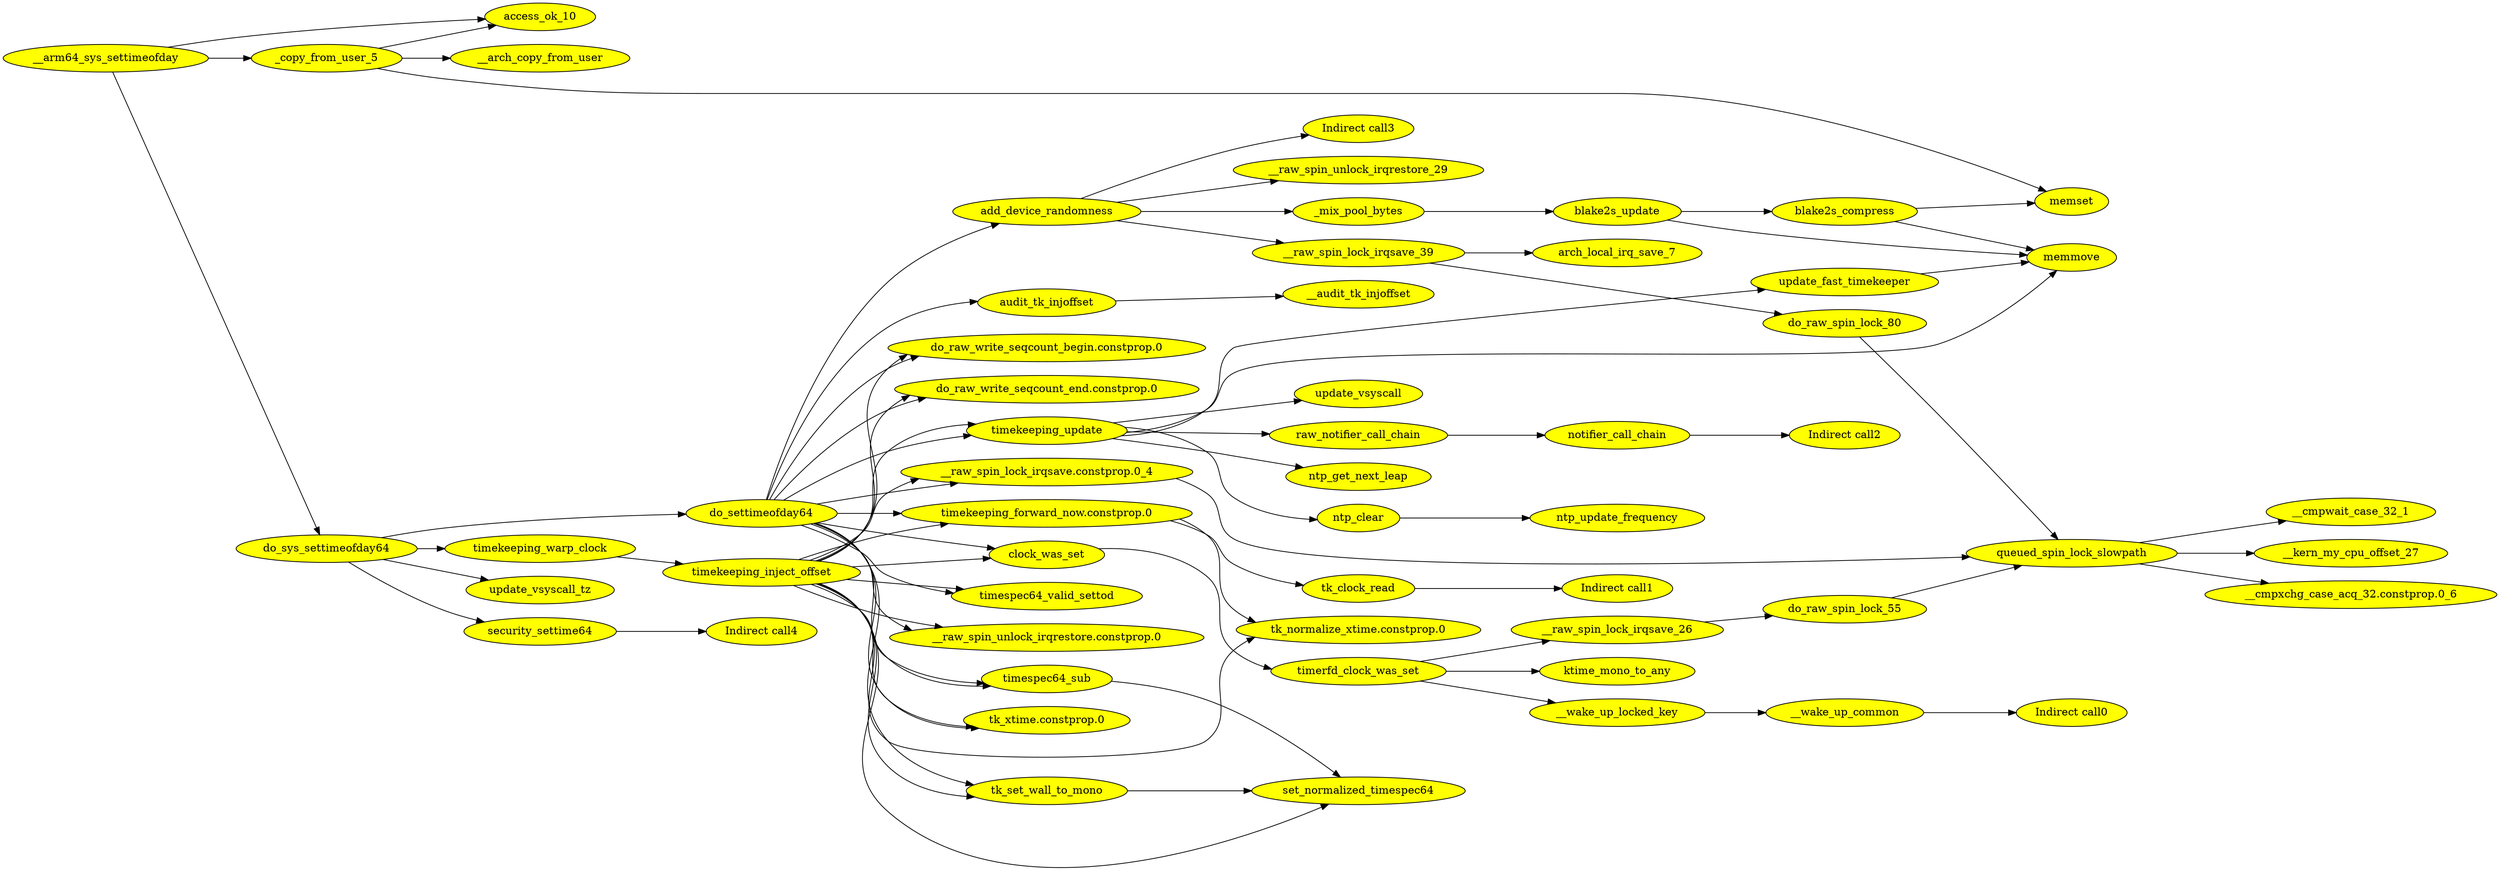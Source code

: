 digraph G {
rankdir=LR; node [style=filled fillcolor=yellow]
"__arm64_sys_settimeofday"->"access_ok_10" [ edgeid = "1"]; 
"__arm64_sys_settimeofday"->"_copy_from_user_5" [ edgeid = "2"]; 
"_copy_from_user_5"->"access_ok_10" [ edgeid = "3"]; 
"_copy_from_user_5"->"__arch_copy_from_user" [ edgeid = "4"]; 
"_copy_from_user_5"->"memset" [ edgeid = "5"]; 
"__arm64_sys_settimeofday"->"do_sys_settimeofday64" [ edgeid = "6"]; 
"do_sys_settimeofday64"->"do_settimeofday64" [ edgeid = "7"]; 
"do_settimeofday64"->"clock_was_set" [ edgeid = "8"]; 
"clock_was_set"->"timerfd_clock_was_set" [ edgeid = "9"]; 
"timerfd_clock_was_set"->"__wake_up_locked_key" [ edgeid = "10"]; 
"__wake_up_locked_key"->"__wake_up_common" [ edgeid = "11"]; 
"__wake_up_common"->"Indirect call0" [ edgeid = "12"]; 
"timerfd_clock_was_set"->"ktime_mono_to_any" [ edgeid = "13"]; 
"timerfd_clock_was_set"->"__raw_spin_lock_irqsave_26" [ edgeid = "14"]; 
"__raw_spin_lock_irqsave_26"->"do_raw_spin_lock_55" [ edgeid = "15"]; 
"do_raw_spin_lock_55"->"queued_spin_lock_slowpath" [ edgeid = "16"]; 
"queued_spin_lock_slowpath"->"__cmpwait_case_32_1" [ edgeid = "17"]; 
"queued_spin_lock_slowpath"->"__kern_my_cpu_offset_27" [ edgeid = "18"]; 
"queued_spin_lock_slowpath"->"__cmpxchg_case_acq_32.constprop.0_6" [ edgeid = "19"]; 
"do_settimeofday64"->"timespec64_valid_settod" [ edgeid = "20"]; 
"do_settimeofday64"->"timespec64_sub" [ edgeid = "21"]; 
"timespec64_sub"->"set_normalized_timespec64" [ edgeid = "22"]; 
"do_settimeofday64"->"audit_tk_injoffset" [ edgeid = "23"]; 
"audit_tk_injoffset"->"__audit_tk_injoffset" [ edgeid = "24"]; 
"do_settimeofday64"->"tk_xtime.constprop.0" [ edgeid = "25"]; 
"do_settimeofday64"->"timekeeping_forward_now.constprop.0" [ edgeid = "26"]; 
"timekeeping_forward_now.constprop.0"->"tk_clock_read" [ edgeid = "27"]; 
"tk_clock_read"->"Indirect call1" [ edgeid = "28"]; 
"timekeeping_forward_now.constprop.0"->"tk_normalize_xtime.constprop.0" [ edgeid = "29"]; 
"do_settimeofday64"->"do_raw_write_seqcount_end.constprop.0" [ edgeid = "30"]; 
"do_settimeofday64"->"do_raw_write_seqcount_begin.constprop.0" [ edgeid = "31"]; 
"do_settimeofday64"->"__raw_spin_unlock_irqrestore.constprop.0" [ edgeid = "32"]; 
"do_settimeofday64"->"__raw_spin_lock_irqsave.constprop.0_4" [ edgeid = "33"]; 
"__raw_spin_lock_irqsave.constprop.0_4"->"queued_spin_lock_slowpath" [ edgeid = "34"]; 
"do_settimeofday64"->"timekeeping_update" [ edgeid = "35"]; 
"timekeeping_update"->"raw_notifier_call_chain" [ edgeid = "36"]; 
"raw_notifier_call_chain"->"notifier_call_chain" [ edgeid = "37"]; 
"notifier_call_chain"->"Indirect call2" [ edgeid = "38"]; 
"timekeeping_update"->"update_fast_timekeeper" [ edgeid = "39"]; 
"update_fast_timekeeper"->"memmove" [ edgeid = "40"]; 
"timekeeping_update"->"ntp_clear" [ edgeid = "41"]; 
"ntp_clear"->"ntp_update_frequency" [ edgeid = "42"]; 
"timekeeping_update"->"ntp_get_next_leap" [ edgeid = "43"]; 
"timekeeping_update"->"update_vsyscall" [ edgeid = "44"]; 
"timekeeping_update"->"memmove" [ edgeid = "45"]; 
"do_settimeofday64"->"tk_set_wall_to_mono" [ edgeid = "46"]; 
"tk_set_wall_to_mono"->"set_normalized_timespec64" [ edgeid = "47"]; 
"do_settimeofday64"->"add_device_randomness" [ edgeid = "48"]; 
"add_device_randomness"->"Indirect call3" [ edgeid = "49"]; 
"add_device_randomness"->"__raw_spin_unlock_irqrestore_29" [ edgeid = "50"]; 
"add_device_randomness"->"_mix_pool_bytes" [ edgeid = "51"]; 
"_mix_pool_bytes"->"blake2s_update" [ edgeid = "52"]; 
"blake2s_update"->"blake2s_compress" [ edgeid = "53"]; 
"blake2s_compress"->"memmove" [ edgeid = "54"]; 
"blake2s_compress"->"memset" [ edgeid = "55"]; 
"blake2s_update"->"memmove" [ edgeid = "56"]; 
"add_device_randomness"->"__raw_spin_lock_irqsave_39" [ edgeid = "57"]; 
"__raw_spin_lock_irqsave_39"->"arch_local_irq_save_7" [ edgeid = "58"]; 
"__raw_spin_lock_irqsave_39"->"do_raw_spin_lock_80" [ edgeid = "59"]; 
"do_raw_spin_lock_80"->"queued_spin_lock_slowpath" [ edgeid = "60"]; 
"do_sys_settimeofday64"->"timekeeping_warp_clock" [ edgeid = "61"]; 
"timekeeping_warp_clock"->"timekeeping_inject_offset" [ edgeid = "62"]; 
"timekeeping_inject_offset"->"set_normalized_timespec64" [ edgeid = "63"]; 
"timekeeping_inject_offset"->"clock_was_set" [ edgeid = "64"]; 
"timekeeping_inject_offset"->"timespec64_valid_settod" [ edgeid = "65"]; 
"timekeeping_inject_offset"->"timespec64_sub" [ edgeid = "66"]; 
"timekeeping_inject_offset"->"tk_xtime.constprop.0" [ edgeid = "67"]; 
"timekeeping_inject_offset"->"tk_normalize_xtime.constprop.0" [ edgeid = "68"]; 
"timekeeping_inject_offset"->"timekeeping_forward_now.constprop.0" [ edgeid = "69"]; 
"timekeeping_inject_offset"->"do_raw_write_seqcount_end.constprop.0" [ edgeid = "70"]; 
"timekeeping_inject_offset"->"do_raw_write_seqcount_begin.constprop.0" [ edgeid = "71"]; 
"timekeeping_inject_offset"->"__raw_spin_unlock_irqrestore.constprop.0" [ edgeid = "72"]; 
"timekeeping_inject_offset"->"__raw_spin_lock_irqsave.constprop.0_4" [ edgeid = "73"]; 
"timekeeping_inject_offset"->"timekeeping_update" [ edgeid = "74"]; 
"timekeeping_inject_offset"->"tk_set_wall_to_mono" [ edgeid = "75"]; 
"do_sys_settimeofday64"->"update_vsyscall_tz" [ edgeid = "76"]; 
"do_sys_settimeofday64"->"security_settime64" [ edgeid = "77"]; 
"security_settime64"->"Indirect call4" [ edgeid = "78"]; 
}
